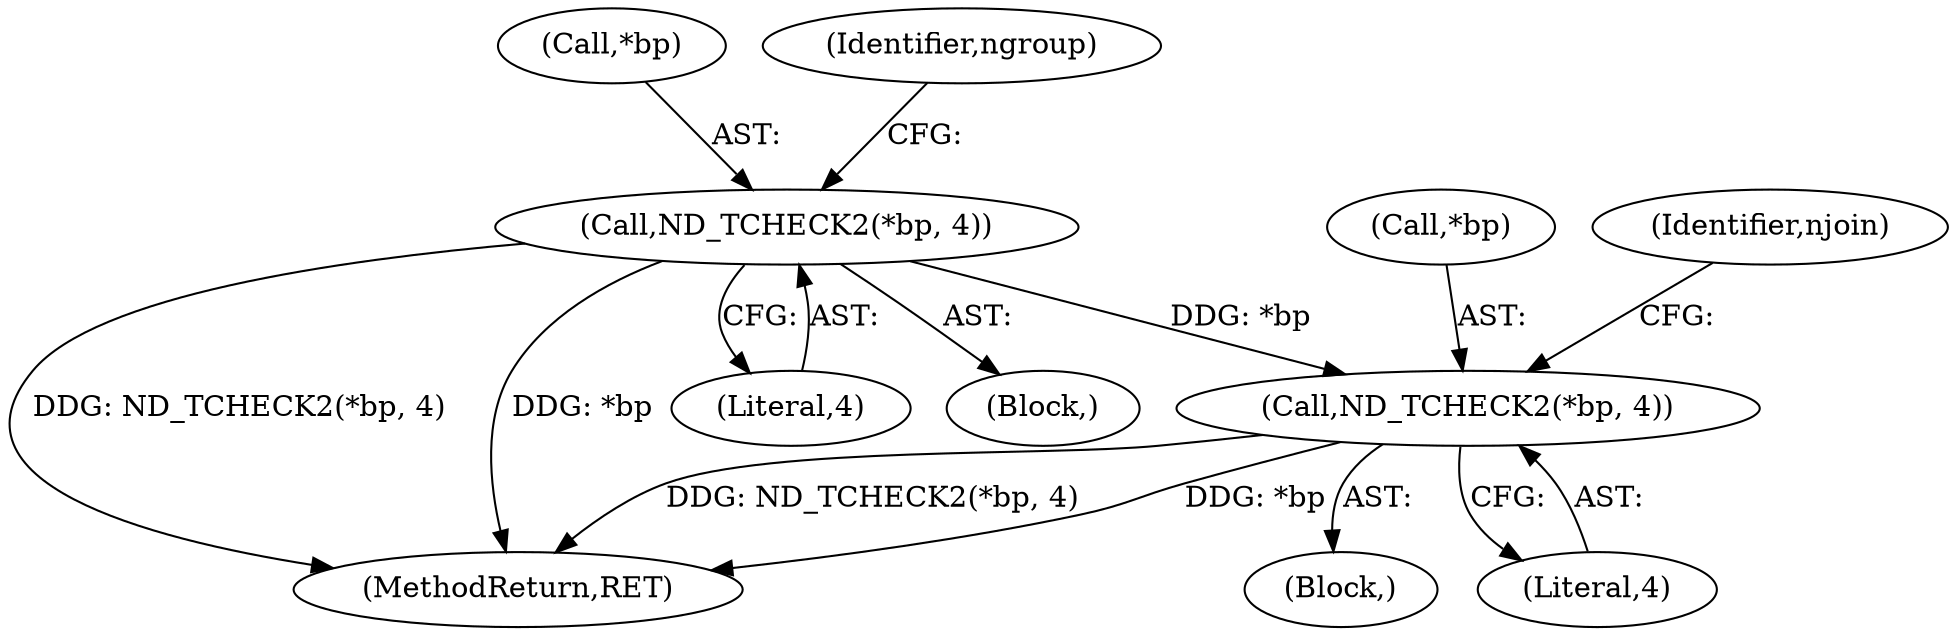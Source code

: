 digraph "0_tcpdump_5dc1860d8267b1e0cb78c9ffa2a40bea2fdb3ddc_4@pointer" {
"1000886" [label="(Call,ND_TCHECK2(*bp, 4))"];
"1000792" [label="(Call,ND_TCHECK2(*bp, 4))"];
"1000887" [label="(Call,*bp)"];
"1000886" [label="(Call,ND_TCHECK2(*bp, 4))"];
"1000792" [label="(Call,ND_TCHECK2(*bp, 4))"];
"1000749" [label="(Block,)"];
"1000793" [label="(Call,*bp)"];
"1000889" [label="(Literal,4)"];
"1001575" [label="(MethodReturn,RET)"];
"1000853" [label="(Block,)"];
"1000795" [label="(Literal,4)"];
"1000891" [label="(Identifier,njoin)"];
"1000797" [label="(Identifier,ngroup)"];
"1000886" -> "1000853"  [label="AST: "];
"1000886" -> "1000889"  [label="CFG: "];
"1000887" -> "1000886"  [label="AST: "];
"1000889" -> "1000886"  [label="AST: "];
"1000891" -> "1000886"  [label="CFG: "];
"1000886" -> "1001575"  [label="DDG: ND_TCHECK2(*bp, 4)"];
"1000886" -> "1001575"  [label="DDG: *bp"];
"1000792" -> "1000886"  [label="DDG: *bp"];
"1000792" -> "1000749"  [label="AST: "];
"1000792" -> "1000795"  [label="CFG: "];
"1000793" -> "1000792"  [label="AST: "];
"1000795" -> "1000792"  [label="AST: "];
"1000797" -> "1000792"  [label="CFG: "];
"1000792" -> "1001575"  [label="DDG: ND_TCHECK2(*bp, 4)"];
"1000792" -> "1001575"  [label="DDG: *bp"];
}
